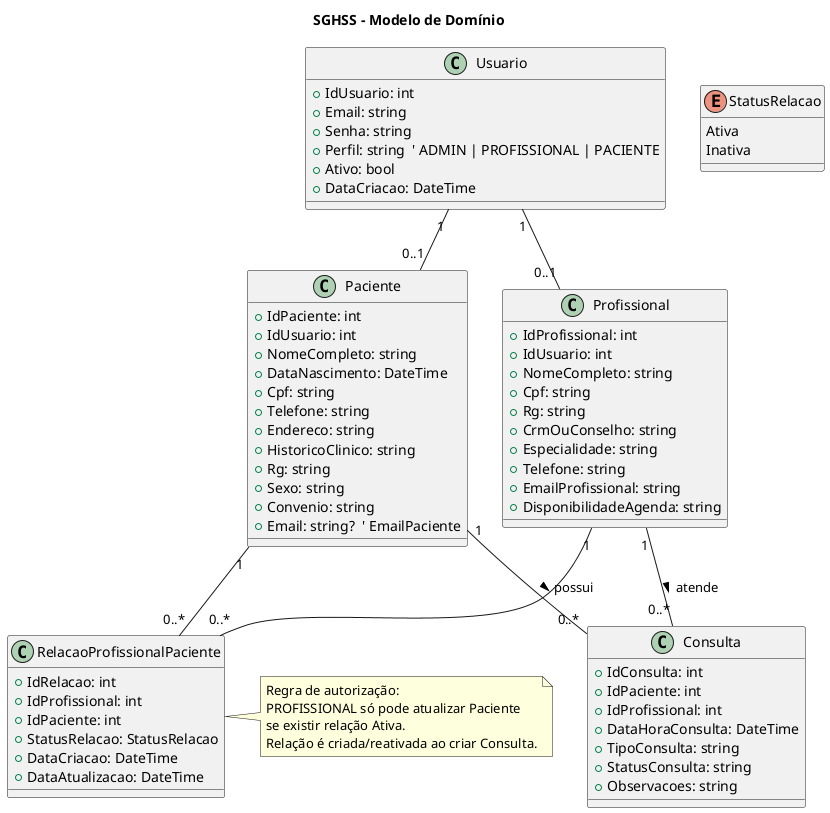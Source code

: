 @startuml
' SGHSS - Modelo de Domínio (simplificado)
' Visualize com a extensão PlantUML no VS Code ou via PlantUML Server

title SGHSS - Modelo de Domínio

class Usuario {
  +IdUsuario: int
  +Email: string
  +Senha: string
  +Perfil: string  ' ADMIN | PROFISSIONAL | PACIENTE
  +Ativo: bool
  +DataCriacao: DateTime
}

class Paciente {
  +IdPaciente: int
  +IdUsuario: int
  +NomeCompleto: string
  +DataNascimento: DateTime
  +Cpf: string
  +Telefone: string
  +Endereco: string
  +HistoricoClinico: string
  +Rg: string
  +Sexo: string
  +Convenio: string
  +Email: string?  ' EmailPaciente
}

class Profissional {
  +IdProfissional: int
  +IdUsuario: int
  +NomeCompleto: string
  +Cpf: string
  +Rg: string
  +CrmOuConselho: string
  +Especialidade: string
  +Telefone: string
  +EmailProfissional: string
  +DisponibilidadeAgenda: string
}

class Consulta {
  +IdConsulta: int
  +IdPaciente: int
  +IdProfissional: int
  +DataHoraConsulta: DateTime
  +TipoConsulta: string
  +StatusConsulta: string
  +Observacoes: string
}

enum StatusRelacao {
  Ativa
  Inativa
}

class RelacaoProfissionalPaciente {
  +IdRelacao: int
  +IdProfissional: int
  +IdPaciente: int
  +StatusRelacao: StatusRelacao
  +DataCriacao: DateTime
  +DataAtualizacao: DateTime
}

Usuario "1" -- "0..1" Paciente
Usuario "1" -- "0..1" Profissional
Paciente "1" -- "0..*" Consulta : possui >
Profissional "1" -- "0..*" Consulta : atende >
Profissional "1" -- "0..*" RelacaoProfissionalPaciente
Paciente "1" -- "0..*" RelacaoProfissionalPaciente

note right of RelacaoProfissionalPaciente
  Regra de autorização:
  PROFISSIONAL só pode atualizar Paciente
  se existir relação Ativa.
  Relação é criada/reativada ao criar Consulta.
end note

@enduml
